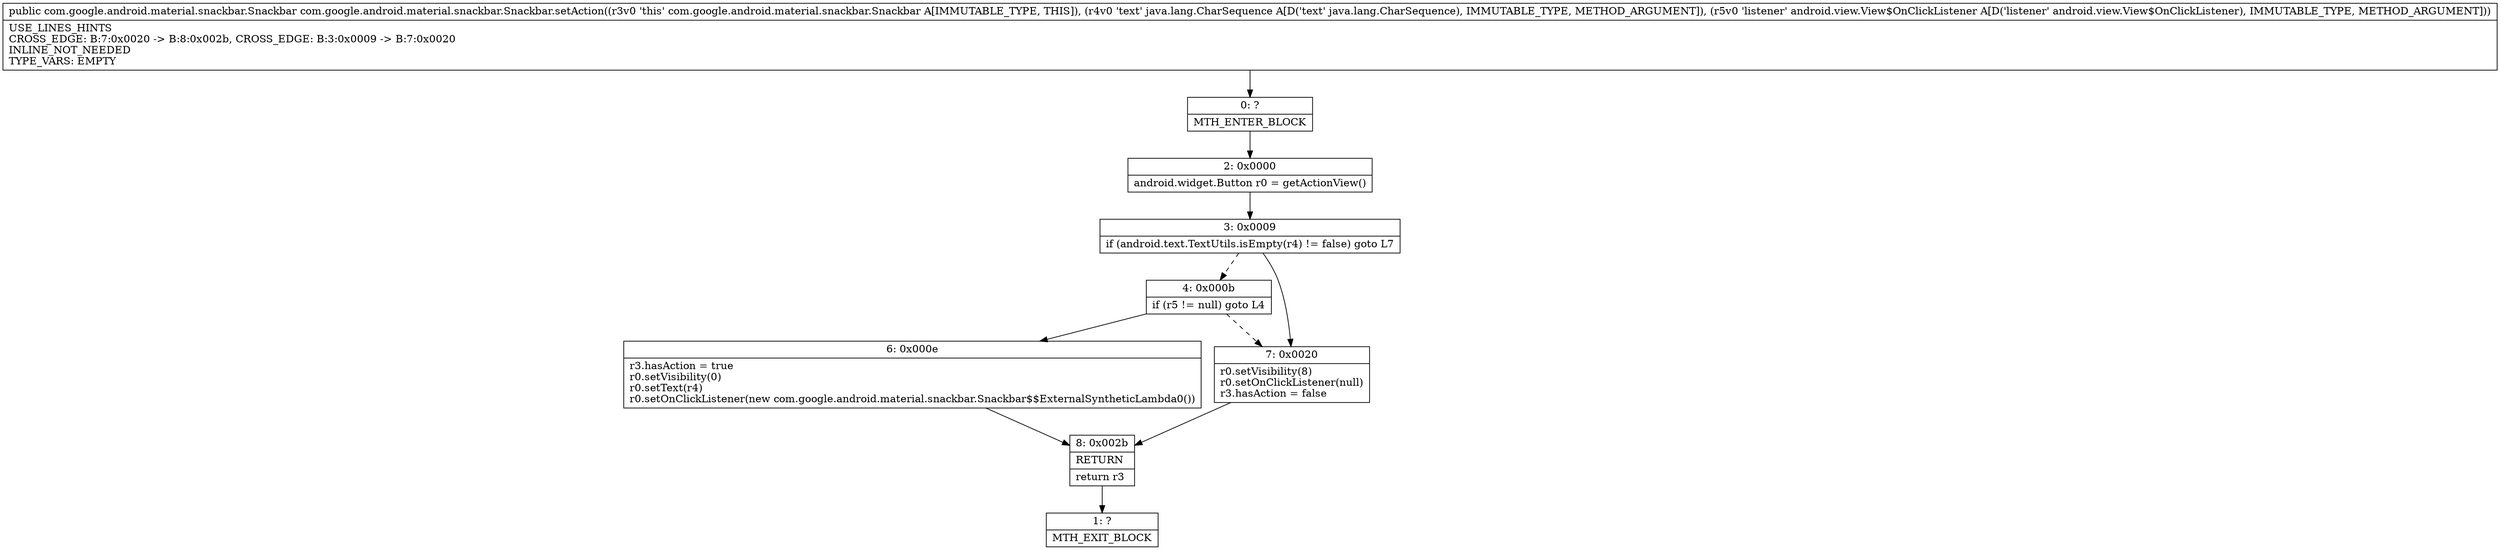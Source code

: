 digraph "CFG forcom.google.android.material.snackbar.Snackbar.setAction(Ljava\/lang\/CharSequence;Landroid\/view\/View$OnClickListener;)Lcom\/google\/android\/material\/snackbar\/Snackbar;" {
Node_0 [shape=record,label="{0\:\ ?|MTH_ENTER_BLOCK\l}"];
Node_2 [shape=record,label="{2\:\ 0x0000|android.widget.Button r0 = getActionView()\l}"];
Node_3 [shape=record,label="{3\:\ 0x0009|if (android.text.TextUtils.isEmpty(r4) != false) goto L7\l}"];
Node_4 [shape=record,label="{4\:\ 0x000b|if (r5 != null) goto L4\l}"];
Node_6 [shape=record,label="{6\:\ 0x000e|r3.hasAction = true\lr0.setVisibility(0)\lr0.setText(r4)\lr0.setOnClickListener(new com.google.android.material.snackbar.Snackbar$$ExternalSyntheticLambda0())\l}"];
Node_8 [shape=record,label="{8\:\ 0x002b|RETURN\l|return r3\l}"];
Node_1 [shape=record,label="{1\:\ ?|MTH_EXIT_BLOCK\l}"];
Node_7 [shape=record,label="{7\:\ 0x0020|r0.setVisibility(8)\lr0.setOnClickListener(null)\lr3.hasAction = false\l}"];
MethodNode[shape=record,label="{public com.google.android.material.snackbar.Snackbar com.google.android.material.snackbar.Snackbar.setAction((r3v0 'this' com.google.android.material.snackbar.Snackbar A[IMMUTABLE_TYPE, THIS]), (r4v0 'text' java.lang.CharSequence A[D('text' java.lang.CharSequence), IMMUTABLE_TYPE, METHOD_ARGUMENT]), (r5v0 'listener' android.view.View$OnClickListener A[D('listener' android.view.View$OnClickListener), IMMUTABLE_TYPE, METHOD_ARGUMENT]))  | USE_LINES_HINTS\lCROSS_EDGE: B:7:0x0020 \-\> B:8:0x002b, CROSS_EDGE: B:3:0x0009 \-\> B:7:0x0020\lINLINE_NOT_NEEDED\lTYPE_VARS: EMPTY\l}"];
MethodNode -> Node_0;Node_0 -> Node_2;
Node_2 -> Node_3;
Node_3 -> Node_4[style=dashed];
Node_3 -> Node_7;
Node_4 -> Node_6;
Node_4 -> Node_7[style=dashed];
Node_6 -> Node_8;
Node_8 -> Node_1;
Node_7 -> Node_8;
}

